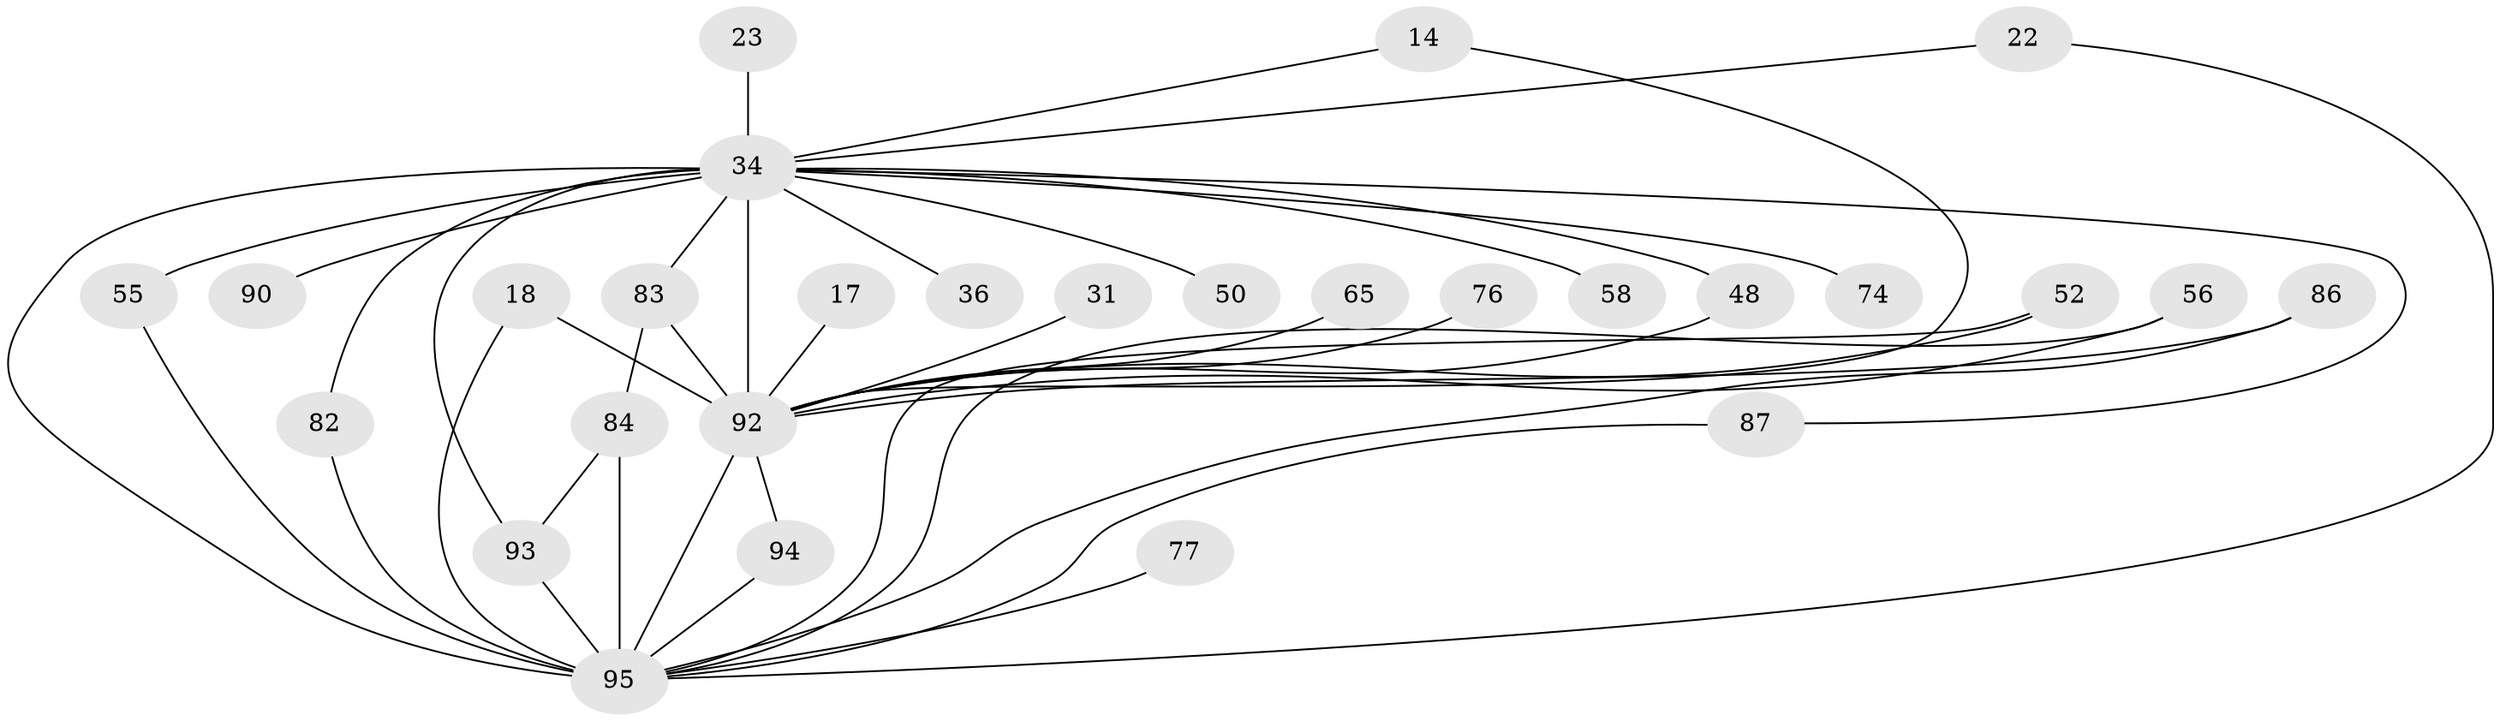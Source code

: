 // original degree distribution, {22: 0.031578947368421054, 21: 0.021052631578947368, 13: 0.021052631578947368, 19: 0.021052631578947368, 20: 0.010526315789473684, 4: 0.10526315789473684, 5: 0.06315789473684211, 2: 0.4842105263157895, 6: 0.010526315789473684, 7: 0.010526315789473684, 3: 0.22105263157894736}
// Generated by graph-tools (version 1.1) at 2025/49/03/04/25 21:49:29]
// undirected, 28 vertices, 43 edges
graph export_dot {
graph [start="1"]
  node [color=gray90,style=filled];
  14;
  17;
  18;
  22;
  23;
  31;
  34 [super="+10+13+8"];
  36;
  48;
  50;
  52 [super="+41"];
  55 [super="+53"];
  56 [super="+54"];
  58;
  65;
  74 [super="+59"];
  76;
  77 [super="+49"];
  82;
  83 [super="+45"];
  84 [super="+69"];
  86 [super="+72+67"];
  87;
  90;
  92 [super="+91+80+9+70"];
  93 [super="+85+24"];
  94;
  95 [super="+79+89+75+88"];
  14 -- 92;
  14 -- 34;
  17 -- 92 [weight=2];
  18 -- 92;
  18 -- 95;
  22 -- 95;
  22 -- 34;
  23 -- 34 [weight=2];
  31 -- 92 [weight=2];
  34 -- 92 [weight=24];
  34 -- 36 [weight=2];
  34 -- 74 [weight=3];
  34 -- 48;
  34 -- 50 [weight=2];
  34 -- 87;
  34 -- 55 [weight=2];
  34 -- 95 [weight=21];
  34 -- 83 [weight=2];
  34 -- 93 [weight=4];
  34 -- 58 [weight=2];
  34 -- 82;
  34 -- 90;
  48 -- 92;
  52 -- 92;
  52 -- 95 [weight=2];
  55 -- 95;
  56 -- 92;
  56 -- 95 [weight=4];
  65 -- 92 [weight=3];
  76 -- 92 [weight=2];
  77 -- 95 [weight=2];
  82 -- 95;
  83 -- 84;
  83 -- 92 [weight=2];
  84 -- 95 [weight=10];
  84 -- 93;
  86 -- 92 [weight=3];
  86 -- 95;
  87 -- 95;
  92 -- 94;
  92 -- 95 [weight=21];
  93 -- 95 [weight=2];
  94 -- 95;
}
